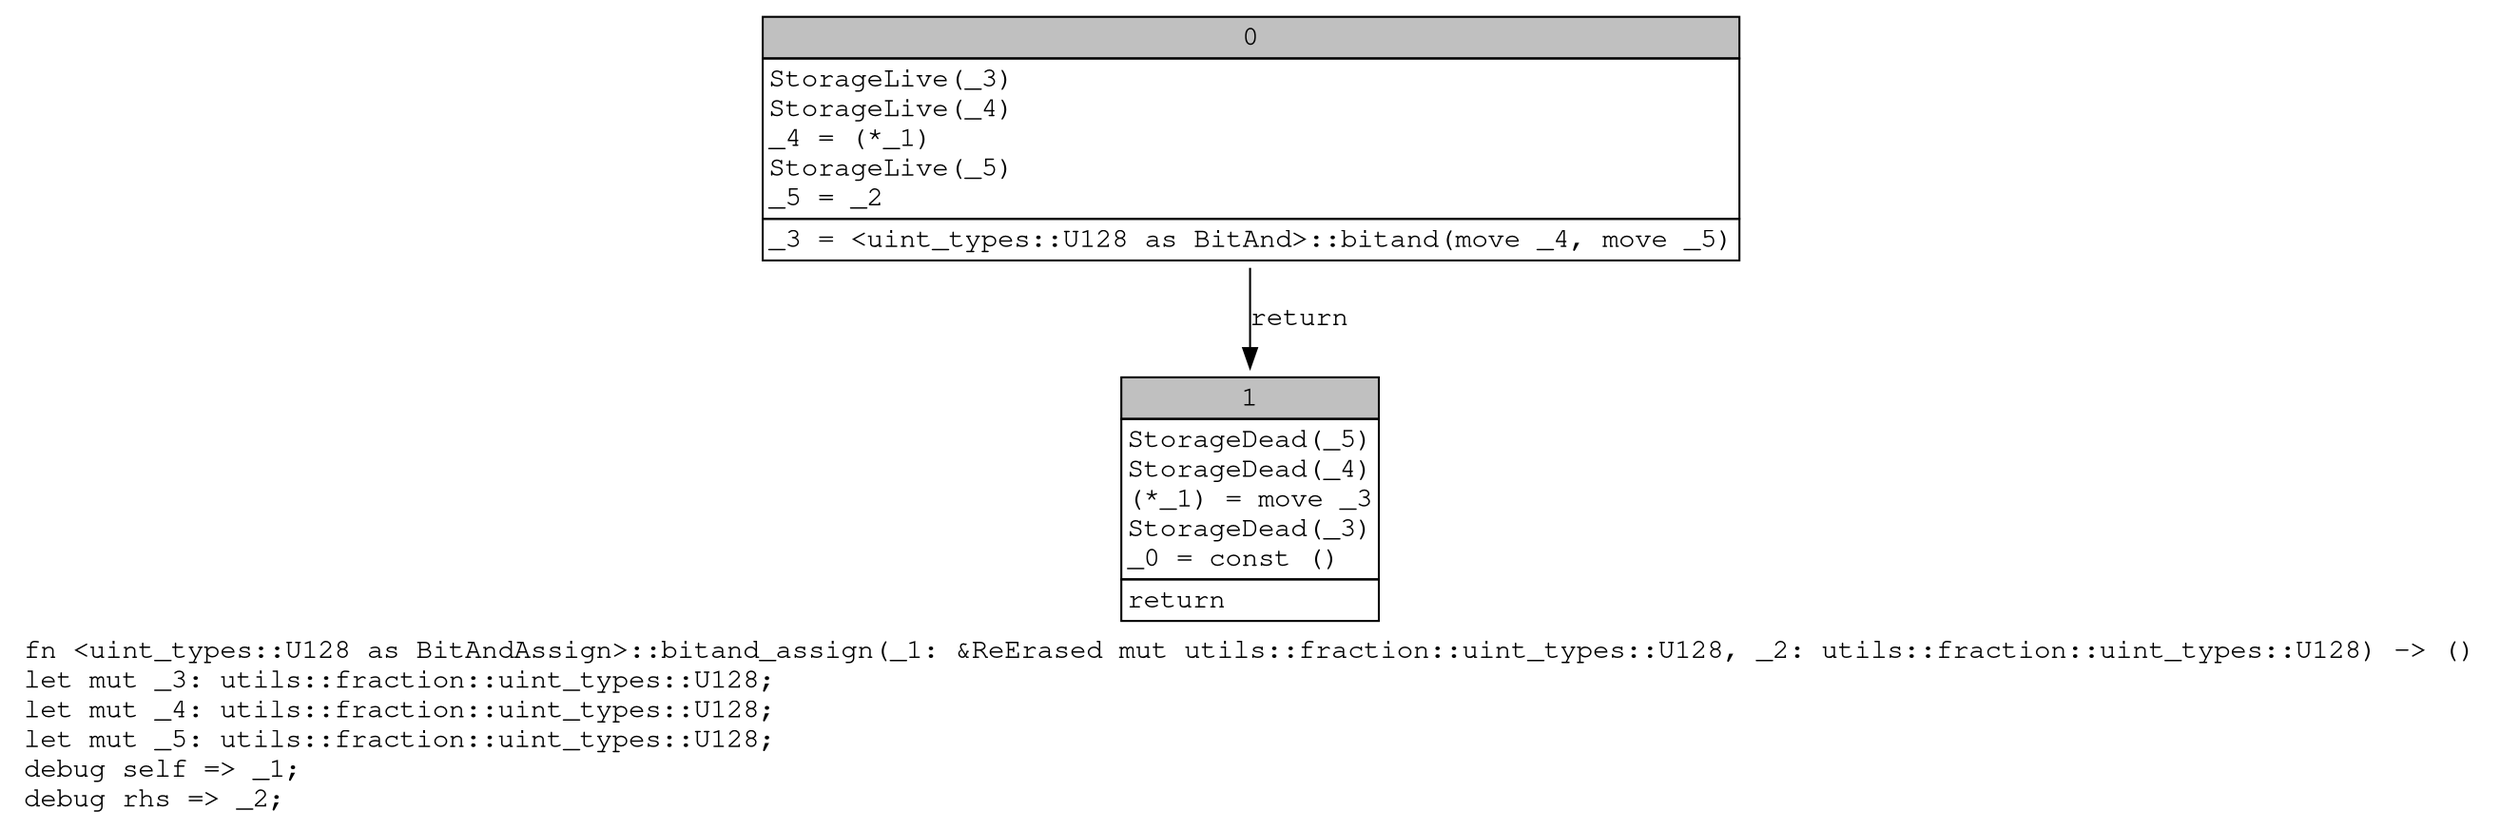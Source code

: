 digraph Mir_0_12024 {
    graph [fontname="Courier, monospace"];
    node [fontname="Courier, monospace"];
    edge [fontname="Courier, monospace"];
    label=<fn &lt;uint_types::U128 as BitAndAssign&gt;::bitand_assign(_1: &amp;ReErased mut utils::fraction::uint_types::U128, _2: utils::fraction::uint_types::U128) -&gt; ()<br align="left"/>let mut _3: utils::fraction::uint_types::U128;<br align="left"/>let mut _4: utils::fraction::uint_types::U128;<br align="left"/>let mut _5: utils::fraction::uint_types::U128;<br align="left"/>debug self =&gt; _1;<br align="left"/>debug rhs =&gt; _2;<br align="left"/>>;
    bb0__0_12024 [shape="none", label=<<table border="0" cellborder="1" cellspacing="0"><tr><td bgcolor="gray" align="center" colspan="1">0</td></tr><tr><td align="left" balign="left">StorageLive(_3)<br/>StorageLive(_4)<br/>_4 = (*_1)<br/>StorageLive(_5)<br/>_5 = _2<br/></td></tr><tr><td align="left">_3 = &lt;uint_types::U128 as BitAnd&gt;::bitand(move _4, move _5)</td></tr></table>>];
    bb1__0_12024 [shape="none", label=<<table border="0" cellborder="1" cellspacing="0"><tr><td bgcolor="gray" align="center" colspan="1">1</td></tr><tr><td align="left" balign="left">StorageDead(_5)<br/>StorageDead(_4)<br/>(*_1) = move _3<br/>StorageDead(_3)<br/>_0 = const ()<br/></td></tr><tr><td align="left">return</td></tr></table>>];
    bb0__0_12024 -> bb1__0_12024 [label="return"];
}
